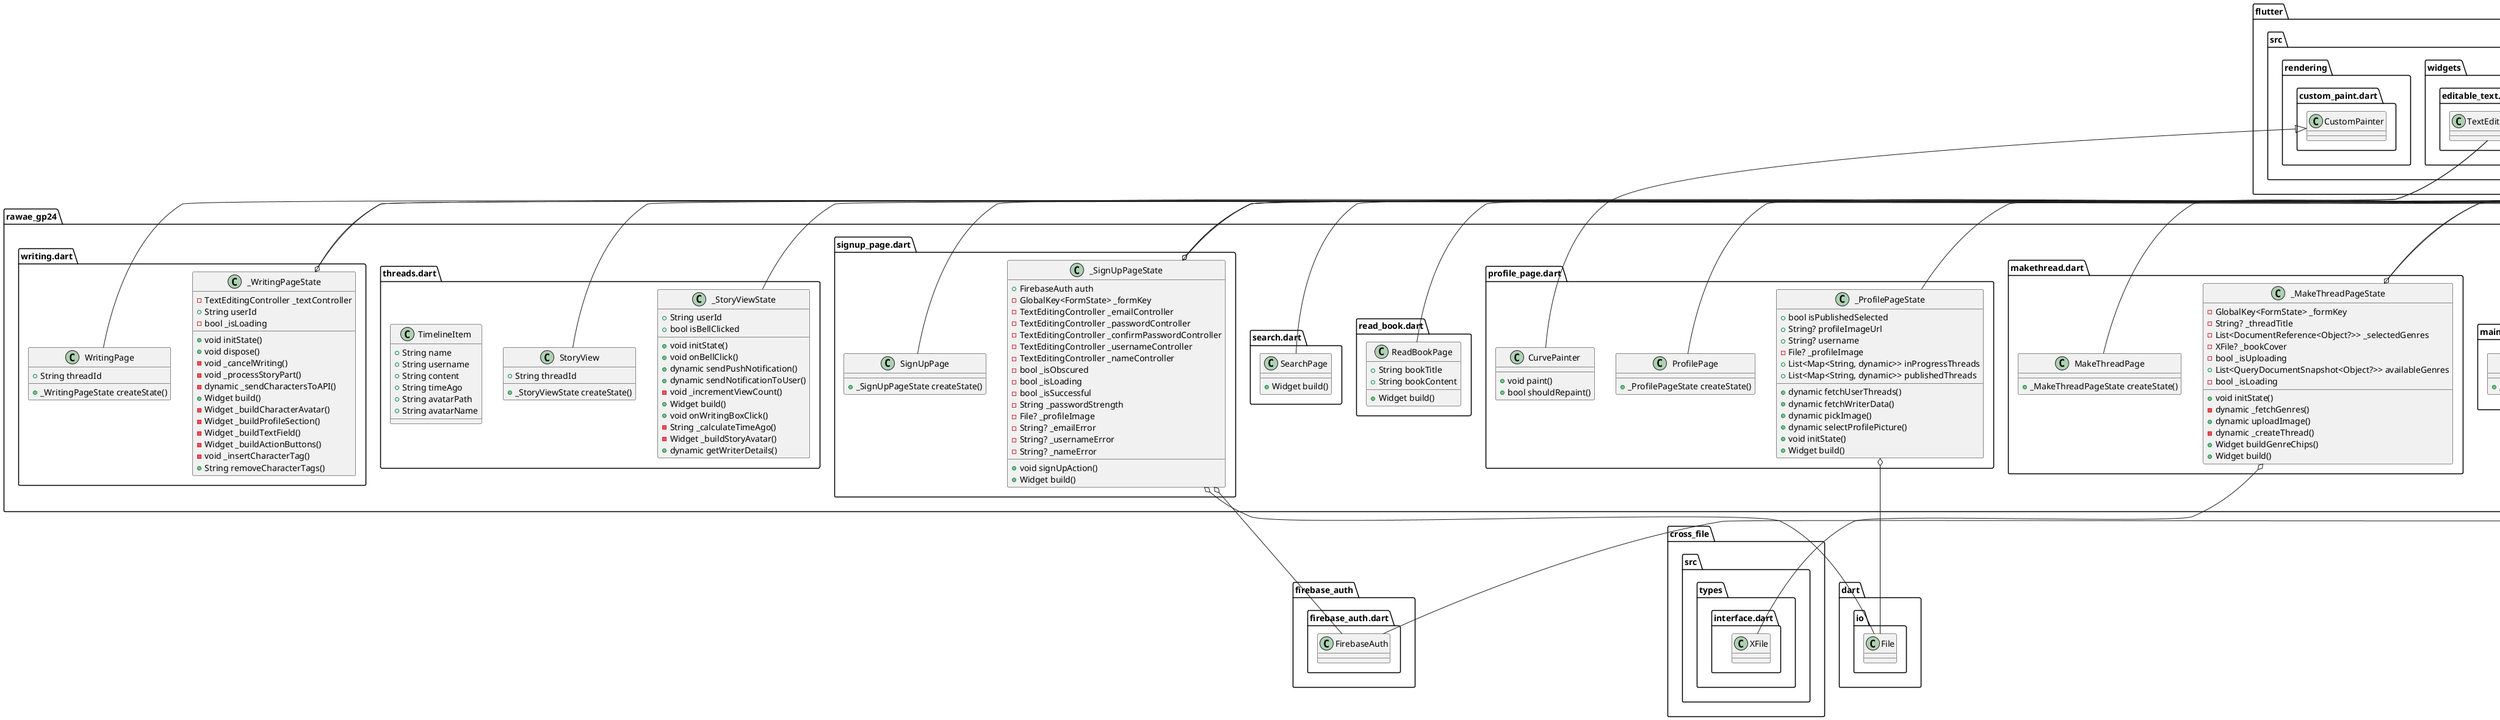 @startuml
set namespaceSeparator ::

class "rawae_gp24::book.dart::BookDetailsPage" {
  +Widget build()
}

"flutter::src::widgets::framework.dart::StatelessWidget" <|-- "rawae_gp24::book.dart::BookDetailsPage"

class "rawae_gp24::book.dart::GenreChip" {
  +String label
  +Widget build()
}

"flutter::src::widgets::framework.dart::StatelessWidget" <|-- "rawae_gp24::book.dart::GenreChip"

class "rawae_gp24::bookmark.dart::BookmarkPage" {
  +List<Map<String, String>> books
  +Widget build()
}

"flutter::src::widgets::framework.dart::StatelessWidget" <|-- "rawae_gp24::bookmark.dart::BookmarkPage"

class "rawae_gp24::character_edit.dart::EditCharacterPage" {
  +String userName
  +List<String> characterTags
  +String threadId
  +String partId
  +_EditCharacterPageState createState()
}

"flutter::src::widgets::framework.dart::StatefulWidget" <|-- "rawae_gp24::character_edit.dart::EditCharacterPage"

class "rawae_gp24::character_edit.dart::_EditCharacterPageState" {
  -GlobalKey<FormState> _formKey
  -String? _additionalDetails
  -dynamic _sendCharactersToAPI()
  +Widget build()
}

"rawae_gp24::character_edit.dart::_EditCharacterPageState" o-- "flutter::src::widgets::framework.dart::GlobalKey<FormState>"
"flutter::src::widgets::framework.dart::State" <|-- "rawae_gp24::character_edit.dart::_EditCharacterPageState"

class "rawae_gp24::character_page.dart::CharacterPreviewPage" {
  +String userName
  +String threadId
  +String storyText
  +String userId
  +String publicUrl
  +List<String> characterTags
  +String partId
  {static} +CharacterPreviewPage fromArguments()
  +_CharacterPreviewPageState createState()
}

"flutter::src::widgets::framework.dart::StatefulWidget" <|-- "rawae_gp24::character_page.dart::CharacterPreviewPage"

class "rawae_gp24::character_page.dart::_CharacterPreviewPageState" {
  +String? updatedPublicUrl
  +List<String>? updatedCharacterTags
  +void initState()
  +Widget build()
}

"flutter::src::widgets::framework.dart::State" <|-- "rawae_gp24::character_page.dart::_CharacterPreviewPageState"

class "rawae_gp24::custom_navigation_bar.dart::CustomNavigationBar" {
  +int selectedIndex
  +Widget build()
}

"flutter::src::widgets::framework.dart::StatelessWidget" <|-- "rawae_gp24::custom_navigation_bar.dart::CustomNavigationBar"

class "rawae_gp24::edit_profile_page.dart::EditProfilePage" {
  +Widget build()
}

"flutter::src::widgets::framework.dart::StatelessWidget" <|-- "rawae_gp24::edit_profile_page.dart::EditProfilePage"

class "rawae_gp24::genre_button.dart::GenreButton" {
  +String genre
  +Widget build()
}

"flutter::src::widgets::framework.dart::StatelessWidget" <|-- "rawae_gp24::genre_button.dart::GenreButton"

class "rawae_gp24::genre_library.dart::GenreLibraryPage" {
  +String genre
  +List<Map<String, String>> books
  +Widget build()
}

"flutter::src::widgets::framework.dart::StatelessWidget" <|-- "rawae_gp24::genre_library.dart::GenreLibraryPage"

class "rawae_gp24::homepage.dart::HomePage" {
  +_HomePageState createState()
}

"flutter::src::widgets::framework.dart::StatefulWidget" <|-- "rawae_gp24::homepage.dart::HomePage"

class "rawae_gp24::homepage.dart::_HomePageState" {
  +int selectedIndex
  -dynamic _getGenreNames()
  +Widget build()
}

"flutter::src::widgets::framework.dart::State" <|-- "rawae_gp24::homepage.dart::_HomePageState"

class "rawae_gp24::homepage.dart::BookListItem" {
  +String title
  +String genre
  +bool isPopular
  +int userIcons
  +String? bookCoverUrl
  +String threadId
  +String userId
  +Widget build()
}

"flutter::src::widgets::framework.dart::StatelessWidget" <|-- "rawae_gp24::homepage.dart::BookListItem"

class "rawae_gp24::library.dart::LibraryPage" {
  +List<Map<String, dynamic>> genres
  +Widget build()
}

"flutter::src::widgets::framework.dart::StatelessWidget" <|-- "rawae_gp24::library.dart::LibraryPage"

class "rawae_gp24::login_page.dart::LoginPage" {
  +_LoginPageState createState()
}

"flutter::src::widgets::framework.dart::StatefulWidget" <|-- "rawae_gp24::login_page.dart::LoginPage"

class "rawae_gp24::login_page.dart::_LoginPageState" {
  -bool _isObscured
  -FirebaseAuth _auth
  -TextEditingController _usernameController
  -TextEditingController _passwordController
  -void _login()
  +Widget build()
}

"rawae_gp24::login_page.dart::_LoginPageState" o-- "firebase_auth::firebase_auth.dart::FirebaseAuth"
"rawae_gp24::login_page.dart::_LoginPageState" o-- "flutter::src::widgets::editable_text.dart::TextEditingController"
"flutter::src::widgets::framework.dart::State" <|-- "rawae_gp24::login_page.dart::_LoginPageState"

class "rawae_gp24::main.dart::MyApp" {
  +Widget build()
}

"flutter::src::widgets::framework.dart::StatelessWidget" <|-- "rawae_gp24::main.dart::MyApp"

class "rawae_gp24::main.dart::WelcomePage" {
  +_WelcomePageState createState()
}

"flutter::src::widgets::framework.dart::StatefulWidget" <|-- "rawae_gp24::main.dart::WelcomePage"

class "rawae_gp24::main.dart::_WelcomePageState" {
  +void initState()
  +Widget build()
}

"flutter::src::widgets::framework.dart::State" <|-- "rawae_gp24::main.dart::_WelcomePageState"

class "rawae_gp24::makethread.dart::MakeThreadPage" {
  +_MakeThreadPageState createState()
}

"flutter::src::widgets::framework.dart::StatefulWidget" <|-- "rawae_gp24::makethread.dart::MakeThreadPage"

class "rawae_gp24::makethread.dart::_MakeThreadPageState" {
  -GlobalKey<FormState> _formKey
  -String? _threadTitle
  -List<DocumentReference<Object?>> _selectedGenres
  -XFile? _bookCover
  -bool _isUploading
  +List<QueryDocumentSnapshot<Object?>> availableGenres
  -bool _isLoading
  +void initState()
  -dynamic _fetchGenres()
  +dynamic uploadImage()
  -dynamic _createThread()
  +Widget buildGenreChips()
  +Widget build()
}

"rawae_gp24::makethread.dart::_MakeThreadPageState" o-- "flutter::src::widgets::framework.dart::GlobalKey<FormState>"
"rawae_gp24::makethread.dart::_MakeThreadPageState" o-- "cross_file::src::types::interface.dart::XFile"
"flutter::src::widgets::framework.dart::State" <|-- "rawae_gp24::makethread.dart::_MakeThreadPageState"

class "rawae_gp24::profile_page.dart::ProfilePage" {
  +_ProfilePageState createState()
}

"flutter::src::widgets::framework.dart::StatefulWidget" <|-- "rawae_gp24::profile_page.dart::ProfilePage"

class "rawae_gp24::profile_page.dart::_ProfilePageState" {
  +bool isPublishedSelected
  +String? profileImageUrl
  +String? username
  -File? _profileImage
  +List<Map<String, dynamic>> inProgressThreads
  +List<Map<String, dynamic>> publishedThreads
  +dynamic fetchUserThreads()
  +dynamic fetchWriterData()
  +dynamic pickImage()
  +dynamic selectProfilePicture()
  +void initState()
  +Widget build()
}

"rawae_gp24::profile_page.dart::_ProfilePageState" o-- "dart::io::File"
"flutter::src::widgets::framework.dart::State" <|-- "rawae_gp24::profile_page.dart::_ProfilePageState"

class "rawae_gp24::profile_page.dart::CurvePainter" {
  +void paint()
  +bool shouldRepaint()
}

"flutter::src::rendering::custom_paint.dart::CustomPainter" <|-- "rawae_gp24::profile_page.dart::CurvePainter"

class "rawae_gp24::read_book.dart::ReadBookPage" {
  +String bookTitle
  +String bookContent
  +Widget build()
}

"flutter::src::widgets::framework.dart::StatelessWidget" <|-- "rawae_gp24::read_book.dart::ReadBookPage"

class "rawae_gp24::search.dart::SearchPage" {
  +Widget build()
}

"flutter::src::widgets::framework.dart::StatelessWidget" <|-- "rawae_gp24::search.dart::SearchPage"

class "rawae_gp24::signup_page.dart::SignUpPage" {
  +_SignUpPageState createState()
}

"flutter::src::widgets::framework.dart::StatefulWidget" <|-- "rawae_gp24::signup_page.dart::SignUpPage"

class "rawae_gp24::signup_page.dart::_SignUpPageState" {
  +FirebaseAuth auth
  -GlobalKey<FormState> _formKey
  -TextEditingController _emailController
  -TextEditingController _passwordController
  -TextEditingController _confirmPasswordController
  -TextEditingController _usernameController
  -TextEditingController _nameController
  -bool _isObscured
  -bool _isLoading
  -bool _isSuccessful
  -String _passwordStrength
  -File? _profileImage
  -String? _emailError
  -String? _usernameError
  -String? _nameError
  +void signUpAction()
  +Widget build()
}

"rawae_gp24::signup_page.dart::_SignUpPageState" o-- "firebase_auth::firebase_auth.dart::FirebaseAuth"
"rawae_gp24::signup_page.dart::_SignUpPageState" o-- "flutter::src::widgets::framework.dart::GlobalKey<FormState>"
"rawae_gp24::signup_page.dart::_SignUpPageState" o-- "flutter::src::widgets::editable_text.dart::TextEditingController"
"rawae_gp24::signup_page.dart::_SignUpPageState" o-- "dart::io::File"
"flutter::src::widgets::framework.dart::State" <|-- "rawae_gp24::signup_page.dart::_SignUpPageState"

class "rawae_gp24::threads.dart::StoryView" {
  +String threadId
  +_StoryViewState createState()
}

"flutter::src::widgets::framework.dart::StatefulWidget" <|-- "rawae_gp24::threads.dart::StoryView"

class "rawae_gp24::threads.dart::_StoryViewState" {
  +String userId
  +bool isBellClicked
  +void initState()
  +void onBellClick()
  +dynamic sendPushNotification()
  +dynamic sendNotificationToUser()
  -void _incrementViewCount()
  +Widget build()
  +void onWritingBoxClick()
  -String _calculateTimeAgo()
  -Widget _buildStoryAvatar()
  +dynamic getWriterDetails()
}

"flutter::src::widgets::framework.dart::State" <|-- "rawae_gp24::threads.dart::_StoryViewState"

class "rawae_gp24::threads.dart::TimelineItem" {
  +String name
  +String username
  +String content
  +String timeAgo
  +String avatarPath
  +String avatarName
}

class "rawae_gp24::writing.dart::WritingPage" {
  +String threadId
  +_WritingPageState createState()
}

"flutter::src::widgets::framework.dart::StatefulWidget" <|-- "rawae_gp24::writing.dart::WritingPage"

class "rawae_gp24::writing.dart::_WritingPageState" {
  -TextEditingController _textController
  +String userId
  -bool _isLoading
  +void initState()
  +void dispose()
  -void _cancelWriting()
  -void _processStoryPart()
  -dynamic _sendCharactersToAPI()
  +Widget build()
  -Widget _buildCharacterAvatar()
  -Widget _buildProfileSection()
  -Widget _buildTextField()
  -Widget _buildActionButtons()
  -void _insertCharacterTag()
  +String removeCharacterTags()
}

"rawae_gp24::writing.dart::_WritingPageState" o-- "flutter::src::widgets::editable_text.dart::TextEditingController"
"flutter::src::widgets::framework.dart::State" <|-- "rawae_gp24::writing.dart::_WritingPageState"


@enduml
